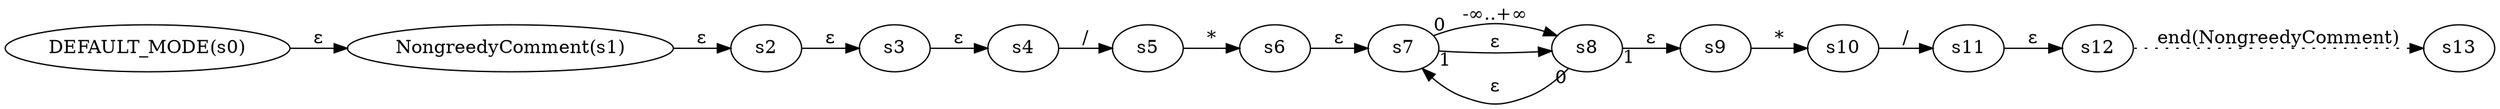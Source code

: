digraph ATN {
  rankdir=LR;

  "DEFAULT_MODE(s0)" -> "NongreedyComment(s1)" [label=ε]
  "NongreedyComment(s1)" -> s2 [label=ε]
  s2 -> s3 [label=ε]
  s3 -> s4 [label=ε]
  s4 -> s5 [label="/"]
  s5 -> s6 [label="*"]
  s6 -> s7 [label=ε]
  s7 -> s8 [label="-∞..+∞" taillabel=0]
  s8 -> s7 [label=ε taillabel=0]
  s8 -> s9 [label=ε taillabel=1]
  s9 -> s10 [label="*"]
  s10 -> s11 [label="/"]
  s11 -> s12 [label=ε]
  s12 -> s13 [label="end(NongreedyComment)" style=dotted]
  s7 -> s8 [label=ε taillabel=1]
}